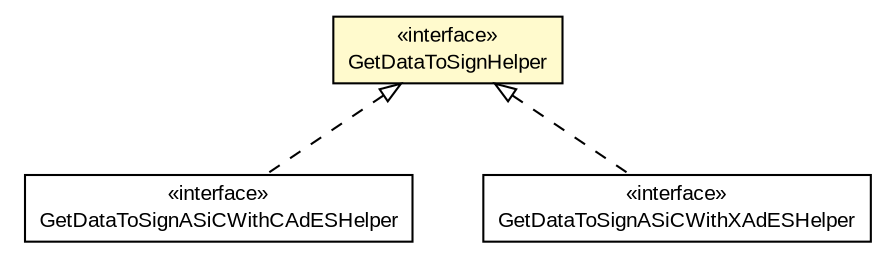 #!/usr/local/bin/dot
#
# Class diagram 
# Generated by UMLGraph version R5_6-24-gf6e263 (http://www.umlgraph.org/)
#

digraph G {
	edge [fontname="arial",fontsize=10,labelfontname="arial",labelfontsize=10];
	node [fontname="arial",fontsize=10,shape=plaintext];
	nodesep=0.25;
	ranksep=0.5;
	// eu.europa.esig.dss.asic.signature.GetDataToSignASiCWithCAdESHelper
	c372267 [label=<<table title="eu.europa.esig.dss.asic.signature.GetDataToSignASiCWithCAdESHelper" border="0" cellborder="1" cellspacing="0" cellpadding="2" port="p" href="./GetDataToSignASiCWithCAdESHelper.html">
		<tr><td><table border="0" cellspacing="0" cellpadding="1">
<tr><td align="center" balign="center"> &#171;interface&#187; </td></tr>
<tr><td align="center" balign="center"> GetDataToSignASiCWithCAdESHelper </td></tr>
		</table></td></tr>
		</table>>, URL="./GetDataToSignASiCWithCAdESHelper.html", fontname="arial", fontcolor="black", fontsize=10.0];
	// eu.europa.esig.dss.asic.signature.GetDataToSignASiCWithXAdESHelper
	c372270 [label=<<table title="eu.europa.esig.dss.asic.signature.GetDataToSignASiCWithXAdESHelper" border="0" cellborder="1" cellspacing="0" cellpadding="2" port="p" href="./GetDataToSignASiCWithXAdESHelper.html">
		<tr><td><table border="0" cellspacing="0" cellpadding="1">
<tr><td align="center" balign="center"> &#171;interface&#187; </td></tr>
<tr><td align="center" balign="center"> GetDataToSignASiCWithXAdESHelper </td></tr>
		</table></td></tr>
		</table>>, URL="./GetDataToSignASiCWithXAdESHelper.html", fontname="arial", fontcolor="black", fontsize=10.0];
	// eu.europa.esig.dss.asic.signature.GetDataToSignHelper
	c372273 [label=<<table title="eu.europa.esig.dss.asic.signature.GetDataToSignHelper" border="0" cellborder="1" cellspacing="0" cellpadding="2" port="p" bgcolor="lemonChiffon" href="./GetDataToSignHelper.html">
		<tr><td><table border="0" cellspacing="0" cellpadding="1">
<tr><td align="center" balign="center"> &#171;interface&#187; </td></tr>
<tr><td align="center" balign="center"> GetDataToSignHelper </td></tr>
		</table></td></tr>
		</table>>, URL="./GetDataToSignHelper.html", fontname="arial", fontcolor="black", fontsize=10.0];
	//eu.europa.esig.dss.asic.signature.GetDataToSignASiCWithCAdESHelper implements eu.europa.esig.dss.asic.signature.GetDataToSignHelper
	c372273:p -> c372267:p [dir=back,arrowtail=empty,style=dashed];
	//eu.europa.esig.dss.asic.signature.GetDataToSignASiCWithXAdESHelper implements eu.europa.esig.dss.asic.signature.GetDataToSignHelper
	c372273:p -> c372270:p [dir=back,arrowtail=empty,style=dashed];
}


